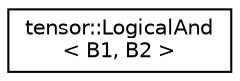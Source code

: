 digraph "Graphical Class Hierarchy"
{
  edge [fontname="Helvetica",fontsize="10",labelfontname="Helvetica",labelfontsize="10"];
  node [fontname="Helvetica",fontsize="10",shape=record];
  rankdir="LR";
  Node1 [label="tensor::LogicalAnd\l\< B1, B2 \>",height=0.2,width=0.4,color="black", fillcolor="white", style="filled",URL="$structtensor_1_1LogicalAnd.html"];
}
